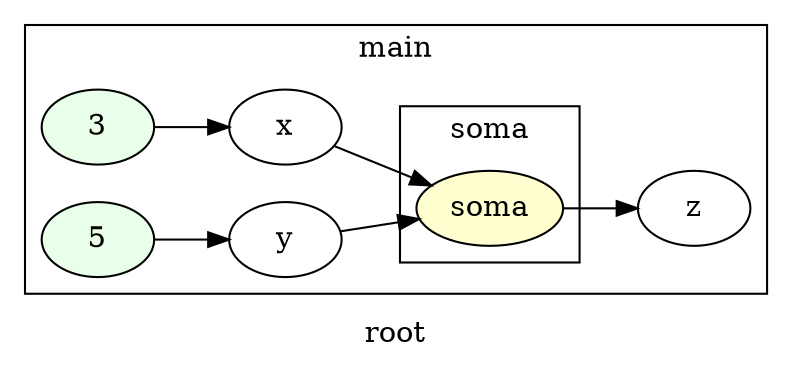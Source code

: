 digraph G
{
rankdir=LR;
label = "root";
subgraph cluster_1 {
label = "main";
parent = "G";
startinglines = "2_4_4";
	node_000001 [ label = "3", style=filled, fillcolor="#E9FFE9", startinglines=6 ]
	node_000002 [ label = "x", startingline=6 ]
	node_000003 [ label = "5", style=filled, fillcolor="#E9FFE9", startinglines=7 ]
	node_000004 [ label = "y", startingline=7 ]
	node_000006 [ label = "z", startingline=8 ]
subgraph cluster_2 {
label = "soma";
parent = "cluster_1";
startinglines = "6_7_8";
	node_000005 [ label = "soma", style=filled, fillcolor="#FFFFD0", startinglines=8 ]
}
}
	node_000001 -> node_000002
	node_000002 -> node_000005
	node_000003 -> node_000004
	node_000004 -> node_000005
	node_000005 -> node_000006
}
